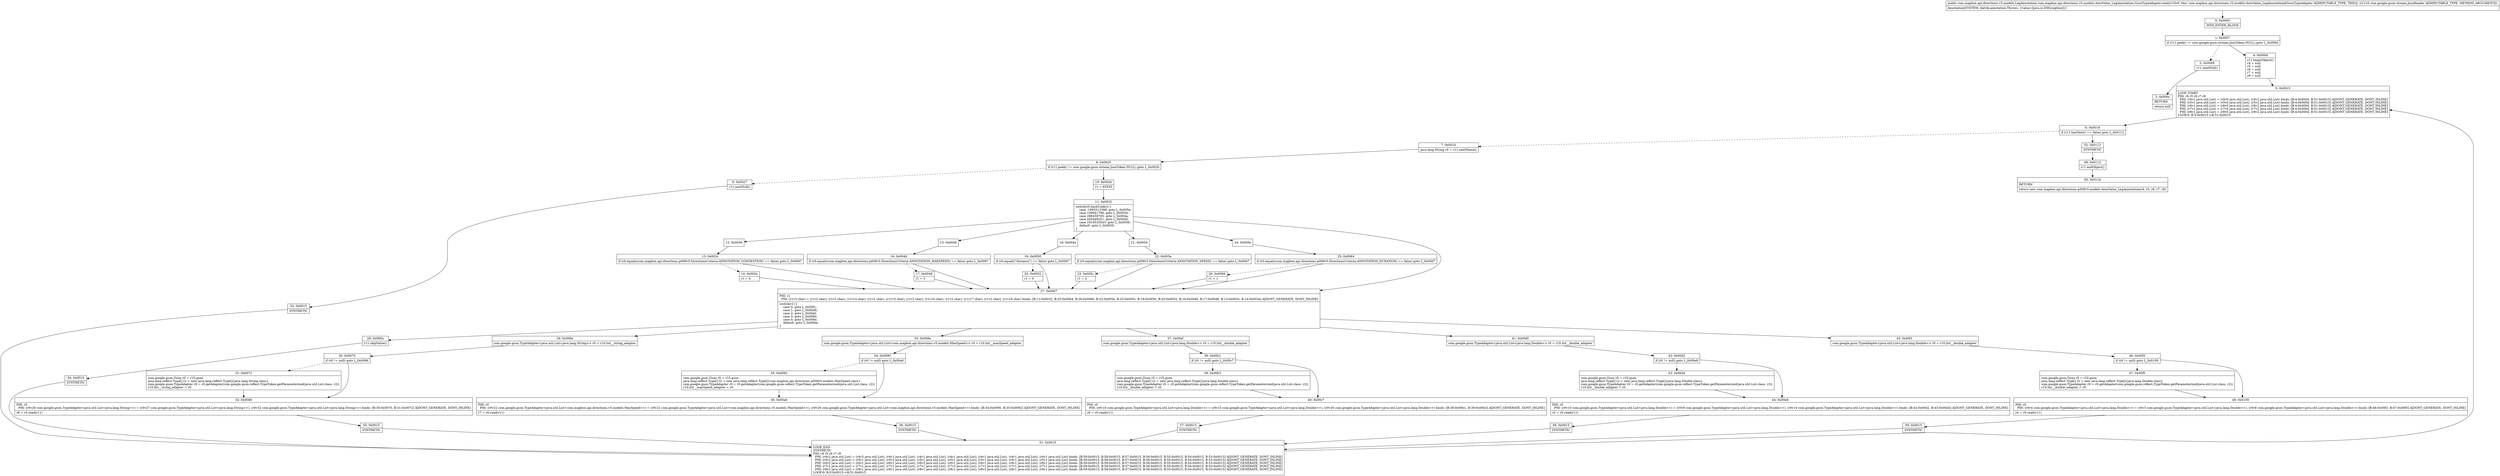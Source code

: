 digraph "CFG forcom.mapbox.api.directions.v5.models.AutoValue_LegAnnotation.GsonTypeAdapter.read(Lcom\/google\/gson\/stream\/JsonReader;)Lcom\/mapbox\/api\/directions\/v5\/models\/LegAnnotation;" {
Node_0 [shape=record,label="{0\:\ 0x0000|MTH_ENTER_BLOCK\l}"];
Node_1 [shape=record,label="{1\:\ 0x0007|if (r11.peek() != com.google.gson.stream.JsonToken.NULL) goto L_0x000d\l}"];
Node_2 [shape=record,label="{2\:\ 0x0009|r11.nextNull()\l}"];
Node_3 [shape=record,label="{3\:\ 0x000c|RETURN\l|return null\l}"];
Node_4 [shape=record,label="{4\:\ 0x000d|r11.beginObject()\lr4 = null\lr5 = null\lr6 = null\lr7 = null\lr8 = null\l}"];
Node_5 [shape=record,label="{5\:\ 0x0015|LOOP_START\lPHI: r4 r5 r6 r7 r8 \l  PHI: (r4v1 java.util.List) = (r4v0 java.util.List), (r4v2 java.util.List) binds: [B:4:0x000d, B:51:0x0015] A[DONT_GENERATE, DONT_INLINE]\l  PHI: (r5v1 java.util.List) = (r5v0 java.util.List), (r5v2 java.util.List) binds: [B:4:0x000d, B:51:0x0015] A[DONT_GENERATE, DONT_INLINE]\l  PHI: (r6v1 java.util.List) = (r6v0 java.util.List), (r6v2 java.util.List) binds: [B:4:0x000d, B:51:0x0015] A[DONT_GENERATE, DONT_INLINE]\l  PHI: (r7v1 java.util.List) = (r7v0 java.util.List), (r7v2 java.util.List) binds: [B:4:0x000d, B:51:0x0015] A[DONT_GENERATE, DONT_INLINE]\l  PHI: (r8v1 java.util.List) = (r8v0 java.util.List), (r8v2 java.util.List) binds: [B:4:0x000d, B:51:0x0015] A[DONT_GENERATE, DONT_INLINE]\lLOOP:0: B:5:0x0015\-\>B:51:0x0015\l}"];
Node_6 [shape=record,label="{6\:\ 0x0019|if (r11.hasNext() == false) goto L_0x0112\l}"];
Node_7 [shape=record,label="{7\:\ 0x001b|java.lang.String r0 = r11.nextName()\l}"];
Node_8 [shape=record,label="{8\:\ 0x0025|if (r11.peek() != com.google.gson.stream.JsonToken.NULL) goto L_0x002b\l}"];
Node_9 [shape=record,label="{9\:\ 0x0027|r11.nextNull()\l}"];
Node_10 [shape=record,label="{10\:\ 0x002b|r1 = 65535\l}"];
Node_11 [shape=record,label="{11\:\ 0x0032|switch(r0.hashCode()) \{\l    case \-1992012396: goto L_0x005e;\l    case 109641799: goto L_0x0054;\l    case 288459765: goto L_0x004a;\l    case 426449251: goto L_0x0040;\l    case 1616533543: goto L_0x0036;\l    default: goto L_0x0035;\l\}\l}"];
Node_12 [shape=record,label="{12\:\ 0x0036}"];
Node_13 [shape=record,label="{13\:\ 0x003c|if (r0.equals(com.mapbox.api.directions.p008v5.DirectionsCriteria.ANNOTATION_CONGESTION) == false) goto L_0x0067\l}"];
Node_14 [shape=record,label="{14\:\ 0x003e|r1 = 4\l}"];
Node_15 [shape=record,label="{15\:\ 0x0040}"];
Node_16 [shape=record,label="{16\:\ 0x0046|if (r0.equals(com.mapbox.api.directions.p008v5.DirectionsCriteria.ANNOTATION_MAXSPEED) == false) goto L_0x0067\l}"];
Node_17 [shape=record,label="{17\:\ 0x0048|r1 = 3\l}"];
Node_18 [shape=record,label="{18\:\ 0x004a}"];
Node_19 [shape=record,label="{19\:\ 0x0050|if (r0.equals(\"distance\") == false) goto L_0x0067\l}"];
Node_20 [shape=record,label="{20\:\ 0x0052|r1 = 0\l}"];
Node_21 [shape=record,label="{21\:\ 0x0054}"];
Node_22 [shape=record,label="{22\:\ 0x005a|if (r0.equals(com.mapbox.api.directions.p008v5.DirectionsCriteria.ANNOTATION_SPEED) == false) goto L_0x0067\l}"];
Node_23 [shape=record,label="{23\:\ 0x005c|r1 = 2\l}"];
Node_24 [shape=record,label="{24\:\ 0x005e}"];
Node_25 [shape=record,label="{25\:\ 0x0064|if (r0.equals(com.mapbox.api.directions.p008v5.DirectionsCriteria.ANNOTATION_DURATION) == false) goto L_0x0067\l}"];
Node_26 [shape=record,label="{26\:\ 0x0066|r1 = 1\l}"];
Node_27 [shape=record,label="{27\:\ 0x0067|PHI: r1 \l  PHI: (r1v3 char) = (r1v2 char), (r1v2 char), (r1v14 char), (r1v2 char), (r1v15 char), (r1v2 char), (r1v16 char), (r1v2 char), (r1v17 char), (r1v2 char), (r1v18 char) binds: [B:11:0x0032, B:25:0x0064, B:26:0x0066, B:22:0x005a, B:23:0x005c, B:19:0x0050, B:20:0x0052, B:16:0x0046, B:17:0x0048, B:13:0x003c, B:14:0x003e] A[DONT_GENERATE, DONT_INLINE]\l|switch(r1) \{\l    case 0: goto L_0x00f1;\l    case 1: goto L_0x00d0;\l    case 2: goto L_0x00af;\l    case 3: goto L_0x008e;\l    case 4: goto L_0x006e;\l    default: goto L_0x006a;\l\}\l}"];
Node_28 [shape=record,label="{28\:\ 0x006a|r11.skipValue()\l}"];
Node_29 [shape=record,label="{29\:\ 0x006e|com.google.gson.TypeAdapter\<java.util.List\<java.lang.String\>\> r0 = r10.list__string_adapter\l}"];
Node_30 [shape=record,label="{30\:\ 0x0070|if (r0 != null) goto L_0x0086\l}"];
Node_31 [shape=record,label="{31\:\ 0x0072|com.google.gson.Gson r0 = r10.gson\ljava.lang.reflect.Type[] r2 = new java.lang.reflect.Type[]\{java.lang.String.class\}\lcom.google.gson.TypeAdapter r0 = r0.getAdapter(com.google.gson.reflect.TypeToken.getParameterized(java.util.List.class, r2))\lr10.list__string_adapter = r0\l}"];
Node_32 [shape=record,label="{32\:\ 0x0086|PHI: r0 \l  PHI: (r0v28 com.google.gson.TypeAdapter\<java.util.List\<java.lang.String\>\>) = (r0v27 com.google.gson.TypeAdapter\<java.util.List\<java.lang.String\>\>), (r0v32 com.google.gson.TypeAdapter\<java.util.List\<java.lang.String\>\>) binds: [B:30:0x0070, B:31:0x0072] A[DONT_GENERATE, DONT_INLINE]\l|r8 = r0.read(r11)\l}"];
Node_33 [shape=record,label="{33\:\ 0x008e|com.google.gson.TypeAdapter\<java.util.List\<com.mapbox.api.directions.v5.models.MaxSpeed\>\> r0 = r10.list__maxSpeed_adapter\l}"];
Node_34 [shape=record,label="{34\:\ 0x0090|if (r0 != null) goto L_0x00a6\l}"];
Node_35 [shape=record,label="{35\:\ 0x0092|com.google.gson.Gson r0 = r10.gson\ljava.lang.reflect.Type[] r2 = new java.lang.reflect.Type[]\{com.mapbox.api.directions.p008v5.models.MaxSpeed.class\}\lcom.google.gson.TypeAdapter r0 = r0.getAdapter(com.google.gson.reflect.TypeToken.getParameterized(java.util.List.class, r2))\lr10.list__maxSpeed_adapter = r0\l}"];
Node_36 [shape=record,label="{36\:\ 0x00a6|PHI: r0 \l  PHI: (r0v22 com.google.gson.TypeAdapter\<java.util.List\<com.mapbox.api.directions.v5.models.MaxSpeed\>\>) = (r0v21 com.google.gson.TypeAdapter\<java.util.List\<com.mapbox.api.directions.v5.models.MaxSpeed\>\>), (r0v26 com.google.gson.TypeAdapter\<java.util.List\<com.mapbox.api.directions.v5.models.MaxSpeed\>\>) binds: [B:34:0x0090, B:35:0x0092] A[DONT_GENERATE, DONT_INLINE]\l|r7 = r0.read(r11)\l}"];
Node_37 [shape=record,label="{37\:\ 0x00af|com.google.gson.TypeAdapter\<java.util.List\<java.lang.Double\>\> r0 = r10.list__double_adapter\l}"];
Node_38 [shape=record,label="{38\:\ 0x00b1|if (r0 != null) goto L_0x00c7\l}"];
Node_39 [shape=record,label="{39\:\ 0x00b3|com.google.gson.Gson r0 = r10.gson\ljava.lang.reflect.Type[] r2 = new java.lang.reflect.Type[]\{java.lang.Double.class\}\lcom.google.gson.TypeAdapter r0 = r0.getAdapter(com.google.gson.reflect.TypeToken.getParameterized(java.util.List.class, r2))\lr10.list__double_adapter = r0\l}"];
Node_40 [shape=record,label="{40\:\ 0x00c7|PHI: r0 \l  PHI: (r0v16 com.google.gson.TypeAdapter\<java.util.List\<java.lang.Double\>\>) = (r0v15 com.google.gson.TypeAdapter\<java.util.List\<java.lang.Double\>\>), (r0v20 com.google.gson.TypeAdapter\<java.util.List\<java.lang.Double\>\>) binds: [B:38:0x00b1, B:39:0x00b3] A[DONT_GENERATE, DONT_INLINE]\l|r6 = r0.read(r11)\l}"];
Node_41 [shape=record,label="{41\:\ 0x00d0|com.google.gson.TypeAdapter\<java.util.List\<java.lang.Double\>\> r0 = r10.list__double_adapter\l}"];
Node_42 [shape=record,label="{42\:\ 0x00d2|if (r0 != null) goto L_0x00e8\l}"];
Node_43 [shape=record,label="{43\:\ 0x00d4|com.google.gson.Gson r0 = r10.gson\ljava.lang.reflect.Type[] r2 = new java.lang.reflect.Type[]\{java.lang.Double.class\}\lcom.google.gson.TypeAdapter r0 = r0.getAdapter(com.google.gson.reflect.TypeToken.getParameterized(java.util.List.class, r2))\lr10.list__double_adapter = r0\l}"];
Node_44 [shape=record,label="{44\:\ 0x00e8|PHI: r0 \l  PHI: (r0v10 com.google.gson.TypeAdapter\<java.util.List\<java.lang.Double\>\>) = (r0v9 com.google.gson.TypeAdapter\<java.util.List\<java.lang.Double\>\>), (r0v14 com.google.gson.TypeAdapter\<java.util.List\<java.lang.Double\>\>) binds: [B:42:0x00d2, B:43:0x00d4] A[DONT_GENERATE, DONT_INLINE]\l|r5 = r0.read(r11)\l}"];
Node_45 [shape=record,label="{45\:\ 0x00f1|com.google.gson.TypeAdapter\<java.util.List\<java.lang.Double\>\> r0 = r10.list__double_adapter\l}"];
Node_46 [shape=record,label="{46\:\ 0x00f3|if (r0 != null) goto L_0x0109\l}"];
Node_47 [shape=record,label="{47\:\ 0x00f5|com.google.gson.Gson r0 = r10.gson\ljava.lang.reflect.Type[] r2 = new java.lang.reflect.Type[]\{java.lang.Double.class\}\lcom.google.gson.TypeAdapter r0 = r0.getAdapter(com.google.gson.reflect.TypeToken.getParameterized(java.util.List.class, r2))\lr10.list__double_adapter = r0\l}"];
Node_48 [shape=record,label="{48\:\ 0x0109|PHI: r0 \l  PHI: (r0v4 com.google.gson.TypeAdapter\<java.util.List\<java.lang.Double\>\>) = (r0v3 com.google.gson.TypeAdapter\<java.util.List\<java.lang.Double\>\>), (r0v8 com.google.gson.TypeAdapter\<java.util.List\<java.lang.Double\>\>) binds: [B:46:0x00f3, B:47:0x00f5] A[DONT_GENERATE, DONT_INLINE]\l|r4 = r0.read(r11)\l}"];
Node_49 [shape=record,label="{49\:\ 0x0112|r11.endObject()\l}"];
Node_50 [shape=record,label="{50\:\ 0x011b|RETURN\l|return new com.mapbox.api.directions.p008v5.models.AutoValue_LegAnnotation(r4, r5, r6, r7, r8)\l}"];
Node_51 [shape=record,label="{51\:\ 0x0015|LOOP_END\lSYNTHETIC\lPHI: r4 r5 r6 r7 r8 \l  PHI: (r4v2 java.util.List) = (r4v3 java.util.List), (r4v1 java.util.List), (r4v1 java.util.List), (r4v1 java.util.List), (r4v1 java.util.List), (r4v1 java.util.List), (r4v1 java.util.List) binds: [B:59:0x0015, B:58:0x0015, B:57:0x0015, B:56:0x0015, B:55:0x0015, B:54:0x0015, B:53:0x0015] A[DONT_GENERATE, DONT_INLINE]\l  PHI: (r5v2 java.util.List) = (r5v1 java.util.List), (r5v3 java.util.List), (r5v1 java.util.List), (r5v1 java.util.List), (r5v1 java.util.List), (r5v1 java.util.List), (r5v1 java.util.List) binds: [B:59:0x0015, B:58:0x0015, B:57:0x0015, B:56:0x0015, B:55:0x0015, B:54:0x0015, B:53:0x0015] A[DONT_GENERATE, DONT_INLINE]\l  PHI: (r6v2 java.util.List) = (r6v1 java.util.List), (r6v1 java.util.List), (r6v3 java.util.List), (r6v1 java.util.List), (r6v1 java.util.List), (r6v1 java.util.List), (r6v1 java.util.List) binds: [B:59:0x0015, B:58:0x0015, B:57:0x0015, B:56:0x0015, B:55:0x0015, B:54:0x0015, B:53:0x0015] A[DONT_GENERATE, DONT_INLINE]\l  PHI: (r7v2 java.util.List) = (r7v1 java.util.List), (r7v1 java.util.List), (r7v1 java.util.List), (r7v3 java.util.List), (r7v1 java.util.List), (r7v1 java.util.List), (r7v1 java.util.List) binds: [B:59:0x0015, B:58:0x0015, B:57:0x0015, B:56:0x0015, B:55:0x0015, B:54:0x0015, B:53:0x0015] A[DONT_GENERATE, DONT_INLINE]\l  PHI: (r8v2 java.util.List) = (r8v1 java.util.List), (r8v1 java.util.List), (r8v1 java.util.List), (r8v1 java.util.List), (r8v3 java.util.List), (r8v1 java.util.List), (r8v1 java.util.List) binds: [B:59:0x0015, B:58:0x0015, B:57:0x0015, B:56:0x0015, B:55:0x0015, B:54:0x0015, B:53:0x0015] A[DONT_GENERATE, DONT_INLINE]\lLOOP:0: B:5:0x0015\-\>B:51:0x0015\l}"];
Node_52 [shape=record,label="{52\:\ 0x0112|SYNTHETIC\l}"];
Node_53 [shape=record,label="{53\:\ 0x0015|SYNTHETIC\l}"];
Node_54 [shape=record,label="{54\:\ 0x0015|SYNTHETIC\l}"];
Node_55 [shape=record,label="{55\:\ 0x0015|SYNTHETIC\l}"];
Node_56 [shape=record,label="{56\:\ 0x0015|SYNTHETIC\l}"];
Node_57 [shape=record,label="{57\:\ 0x0015|SYNTHETIC\l}"];
Node_58 [shape=record,label="{58\:\ 0x0015|SYNTHETIC\l}"];
Node_59 [shape=record,label="{59\:\ 0x0015|SYNTHETIC\l}"];
MethodNode[shape=record,label="{public com.mapbox.api.directions.v5.models.LegAnnotation com.mapbox.api.directions.v5.models.AutoValue_LegAnnotation.GsonTypeAdapter.read((r10v0 'this' com.mapbox.api.directions.v5.models.AutoValue_LegAnnotation$GsonTypeAdapter A[IMMUTABLE_TYPE, THIS]), (r11v0 com.google.gson.stream.JsonReader A[IMMUTABLE_TYPE, METHOD_ARGUMENT]))  | Annotation[SYSTEM, dalvik.annotation.Throws, \{value=[java.io.IOException]\}]\l}"];
MethodNode -> Node_0;
Node_0 -> Node_1;
Node_1 -> Node_2[style=dashed];
Node_1 -> Node_4;
Node_2 -> Node_3;
Node_4 -> Node_5;
Node_5 -> Node_6;
Node_6 -> Node_7[style=dashed];
Node_6 -> Node_52;
Node_7 -> Node_8;
Node_8 -> Node_9[style=dashed];
Node_8 -> Node_10;
Node_9 -> Node_53;
Node_10 -> Node_11;
Node_11 -> Node_12;
Node_11 -> Node_15;
Node_11 -> Node_18;
Node_11 -> Node_21;
Node_11 -> Node_24;
Node_11 -> Node_27;
Node_12 -> Node_13;
Node_13 -> Node_14[style=dashed];
Node_13 -> Node_27;
Node_14 -> Node_27;
Node_15 -> Node_16;
Node_16 -> Node_17[style=dashed];
Node_16 -> Node_27;
Node_17 -> Node_27;
Node_18 -> Node_19;
Node_19 -> Node_20[style=dashed];
Node_19 -> Node_27;
Node_20 -> Node_27;
Node_21 -> Node_22;
Node_22 -> Node_23[style=dashed];
Node_22 -> Node_27;
Node_23 -> Node_27;
Node_24 -> Node_25;
Node_25 -> Node_26[style=dashed];
Node_25 -> Node_27;
Node_26 -> Node_27;
Node_27 -> Node_28;
Node_27 -> Node_29;
Node_27 -> Node_33;
Node_27 -> Node_37;
Node_27 -> Node_41;
Node_27 -> Node_45;
Node_28 -> Node_54;
Node_29 -> Node_30;
Node_30 -> Node_31[style=dashed];
Node_30 -> Node_32;
Node_31 -> Node_32;
Node_32 -> Node_55;
Node_33 -> Node_34;
Node_34 -> Node_35[style=dashed];
Node_34 -> Node_36;
Node_35 -> Node_36;
Node_36 -> Node_56;
Node_37 -> Node_38;
Node_38 -> Node_39[style=dashed];
Node_38 -> Node_40;
Node_39 -> Node_40;
Node_40 -> Node_57;
Node_41 -> Node_42;
Node_42 -> Node_43[style=dashed];
Node_42 -> Node_44;
Node_43 -> Node_44;
Node_44 -> Node_58;
Node_45 -> Node_46;
Node_46 -> Node_47[style=dashed];
Node_46 -> Node_48;
Node_47 -> Node_48;
Node_48 -> Node_59;
Node_49 -> Node_50;
Node_51 -> Node_5;
Node_52 -> Node_49;
Node_53 -> Node_51;
Node_54 -> Node_51;
Node_55 -> Node_51;
Node_56 -> Node_51;
Node_57 -> Node_51;
Node_58 -> Node_51;
Node_59 -> Node_51;
}

